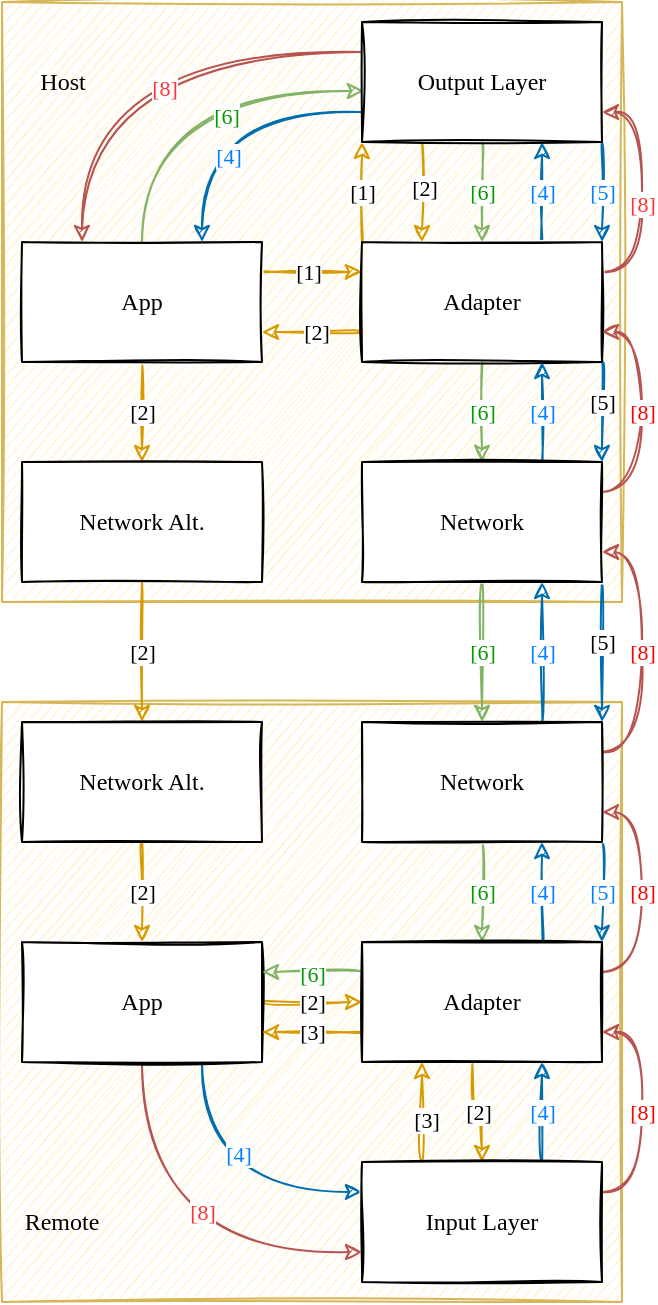 <mxfile version="14.5.1" type="github">
  <diagram id="R2lEEEUBdFMjLlhIrx00" name="Page-1">
    <mxGraphModel dx="450" dy="315" grid="1" gridSize="10" guides="1" tooltips="1" connect="1" arrows="1" fold="1" page="0" pageScale="1" pageWidth="850" pageHeight="1100" math="0" shadow="0" extFonts="Permanent Marker^https://fonts.googleapis.com/css?family=Permanent+Marker">
      <root>
        <mxCell id="0" />
        <mxCell id="1" parent="0" />
        <mxCell id="pU21dftAFh7mlRXFfOvP-20" value="" style="whiteSpace=wrap;html=1;sketch=1;fillColor=#fff2cc;strokeColor=#d6b656;fontFamily=Comic Sans MS;" parent="1" vertex="1">
          <mxGeometry x="10" y="360" width="310" height="300" as="geometry" />
        </mxCell>
        <mxCell id="pU21dftAFh7mlRXFfOvP-16" value="" style="whiteSpace=wrap;html=1;sketch=1;fillColor=#fff2cc;strokeColor=#d6b656;fontFamily=Comic Sans MS;" parent="1" vertex="1">
          <mxGeometry x="10" y="10" width="310" height="300" as="geometry" />
        </mxCell>
        <mxCell id="pU21dftAFh7mlRXFfOvP-2" style="edgeStyle=orthogonalEdgeStyle;orthogonalLoop=1;jettySize=auto;html=1;exitX=0.5;exitY=1;exitDx=0;exitDy=0;curved=1;sketch=1;fontFamily=Comic Sans MS;" parent="1" edge="1">
          <mxGeometry relative="1" as="geometry">
            <mxPoint x="60" y="230" as="sourcePoint" />
            <mxPoint x="60" y="230" as="targetPoint" />
          </mxGeometry>
        </mxCell>
        <mxCell id="pU21dftAFh7mlRXFfOvP-7" style="edgeStyle=orthogonalEdgeStyle;orthogonalLoop=1;jettySize=auto;html=1;exitX=1;exitY=0.25;exitDx=0;exitDy=0;entryX=0;entryY=0.25;entryDx=0;entryDy=0;curved=1;fillColor=#ffcd28;strokeColor=#d79b00;sketch=1;gradientColor=#ffa500;fontFamily=Comic Sans MS;" parent="1" source="pU21dftAFh7mlRXFfOvP-4" target="pU21dftAFh7mlRXFfOvP-5" edge="1">
          <mxGeometry relative="1" as="geometry" />
        </mxCell>
        <mxCell id="pU21dftAFh7mlRXFfOvP-11" value="[1]" style="edgeLabel;html=1;align=center;verticalAlign=middle;resizable=0;points=[];sketch=1;fontFamily=Comic Sans MS;" parent="pU21dftAFh7mlRXFfOvP-7" vertex="1" connectable="0">
          <mxGeometry x="-0.079" relative="1" as="geometry">
            <mxPoint as="offset" />
          </mxGeometry>
        </mxCell>
        <mxCell id="pU21dftAFh7mlRXFfOvP-18" value="[2]" style="edgeStyle=orthogonalEdgeStyle;orthogonalLoop=1;jettySize=auto;html=1;exitX=0.5;exitY=1;exitDx=0;exitDy=0;entryX=0.5;entryY=0;entryDx=0;entryDy=0;curved=1;fillColor=#ffcd28;strokeColor=#d79b00;sketch=1;gradientColor=#ffa500;fontFamily=Comic Sans MS;" parent="1" source="pU21dftAFh7mlRXFfOvP-4" target="pU21dftAFh7mlRXFfOvP-14" edge="1">
          <mxGeometry relative="1" as="geometry" />
        </mxCell>
        <mxCell id="pU21dftAFh7mlRXFfOvP-54" style="edgeStyle=orthogonalEdgeStyle;orthogonalLoop=1;jettySize=auto;html=1;exitX=0.5;exitY=0;exitDx=0;exitDy=0;entryX=0.008;entryY=0.575;entryDx=0;entryDy=0;curved=1;sketch=1;fontFamily=Comic Sans MS;entryPerimeter=0;fillColor=#d5e8d4;strokeColor=#82b366;" parent="1" source="pU21dftAFh7mlRXFfOvP-4" target="pU21dftAFh7mlRXFfOvP-6" edge="1">
          <mxGeometry relative="1" as="geometry" />
        </mxCell>
        <mxCell id="xrkJ1RhqO17VFnVHTUfB-8" value="[6]" style="edgeLabel;html=1;align=center;verticalAlign=middle;resizable=0;points=[];sketch=1;fontFamily=Comic Sans MS;fontColor=#009900;" vertex="1" connectable="0" parent="pU21dftAFh7mlRXFfOvP-54">
          <mxGeometry x="0.258" y="-12" relative="1" as="geometry">
            <mxPoint as="offset" />
          </mxGeometry>
        </mxCell>
        <mxCell id="pU21dftAFh7mlRXFfOvP-4" value="App" style="whiteSpace=wrap;html=1;sketch=1;fontFamily=Comic Sans MS;" parent="1" vertex="1">
          <mxGeometry x="20" y="130" width="120" height="60" as="geometry" />
        </mxCell>
        <mxCell id="pU21dftAFh7mlRXFfOvP-8" value="[1]" style="edgeStyle=orthogonalEdgeStyle;orthogonalLoop=1;jettySize=auto;html=1;exitX=0;exitY=0;exitDx=0;exitDy=0;entryX=0;entryY=1;entryDx=0;entryDy=0;curved=1;fillColor=#ffcd28;strokeColor=#d79b00;sketch=1;gradientColor=#ffa500;fontFamily=Comic Sans MS;" parent="1" source="pU21dftAFh7mlRXFfOvP-5" target="pU21dftAFh7mlRXFfOvP-6" edge="1">
          <mxGeometry relative="1" as="geometry" />
        </mxCell>
        <mxCell id="pU21dftAFh7mlRXFfOvP-10" style="edgeStyle=orthogonalEdgeStyle;orthogonalLoop=1;jettySize=auto;html=1;exitX=0;exitY=0.75;exitDx=0;exitDy=0;entryX=1;entryY=0.75;entryDx=0;entryDy=0;curved=1;fillColor=#ffcd28;strokeColor=#d79b00;sketch=1;gradientColor=#ffa500;fontFamily=Comic Sans MS;" parent="1" source="pU21dftAFh7mlRXFfOvP-5" target="pU21dftAFh7mlRXFfOvP-4" edge="1">
          <mxGeometry relative="1" as="geometry" />
        </mxCell>
        <mxCell id="pU21dftAFh7mlRXFfOvP-13" value="[2]" style="edgeLabel;html=1;align=center;verticalAlign=middle;resizable=0;points=[];sketch=1;fontFamily=Comic Sans MS;" parent="pU21dftAFh7mlRXFfOvP-10" vertex="1" connectable="0">
          <mxGeometry x="-0.059" relative="1" as="geometry">
            <mxPoint as="offset" />
          </mxGeometry>
        </mxCell>
        <mxCell id="pU21dftAFh7mlRXFfOvP-39" value="[4]" style="edgeStyle=orthogonalEdgeStyle;orthogonalLoop=1;jettySize=auto;html=1;exitX=0.75;exitY=0;exitDx=0;exitDy=0;entryX=0.75;entryY=1;entryDx=0;entryDy=0;curved=1;fillColor=#1ba1e2;strokeColor=#006EAF;sketch=1;fontFamily=Comic Sans MS;fontColor=#007FFF;" parent="1" source="pU21dftAFh7mlRXFfOvP-5" target="pU21dftAFh7mlRXFfOvP-6" edge="1">
          <mxGeometry relative="1" as="geometry" />
        </mxCell>
        <mxCell id="pU21dftAFh7mlRXFfOvP-42" style="edgeStyle=orthogonalEdgeStyle;orthogonalLoop=1;jettySize=auto;html=1;exitX=1;exitY=1;exitDx=0;exitDy=0;entryX=1;entryY=0;entryDx=0;entryDy=0;curved=1;sketch=1;fillColor=#1ba1e2;strokeColor=#006EAF;fontFamily=Comic Sans MS;fontColor=#007FFF;" parent="1" source="pU21dftAFh7mlRXFfOvP-5" target="pU21dftAFh7mlRXFfOvP-15" edge="1">
          <mxGeometry relative="1" as="geometry" />
        </mxCell>
        <mxCell id="pU21dftAFh7mlRXFfOvP-43" value="[5]" style="edgeLabel;html=1;align=center;verticalAlign=middle;resizable=0;points=[];sketch=1;fontFamily=Comic Sans MS;" parent="pU21dftAFh7mlRXFfOvP-42" vertex="1" connectable="0">
          <mxGeometry x="-0.48" y="-1" relative="1" as="geometry">
            <mxPoint x="1" y="7.14" as="offset" />
          </mxGeometry>
        </mxCell>
        <mxCell id="pU21dftAFh7mlRXFfOvP-48" value="[6]" style="edgeStyle=orthogonalEdgeStyle;orthogonalLoop=1;jettySize=auto;html=1;entryX=0.5;entryY=0;entryDx=0;entryDy=0;curved=1;sketch=1;fontFamily=Comic Sans MS;exitX=0.5;exitY=1;exitDx=0;exitDy=0;fillColor=#d5e8d4;strokeColor=#82b366;fontColor=#009900;" parent="1" source="pU21dftAFh7mlRXFfOvP-5" target="pU21dftAFh7mlRXFfOvP-15" edge="1">
          <mxGeometry relative="1" as="geometry">
            <mxPoint x="220" y="190" as="sourcePoint" />
          </mxGeometry>
        </mxCell>
        <mxCell id="pU21dftAFh7mlRXFfOvP-66" style="edgeStyle=orthogonalEdgeStyle;orthogonalLoop=1;jettySize=auto;html=1;exitX=1;exitY=0.25;exitDx=0;exitDy=0;entryX=1;entryY=0.75;entryDx=0;entryDy=0;curved=1;sketch=1;fontFamily=Comic Sans MS;fillColor=#f8cecc;strokeColor=#b85450;fontColor=#FF0000;" parent="1" source="pU21dftAFh7mlRXFfOvP-5" target="pU21dftAFh7mlRXFfOvP-6" edge="1">
          <mxGeometry relative="1" as="geometry" />
        </mxCell>
        <mxCell id="pU21dftAFh7mlRXFfOvP-68" value="[8]" style="edgeLabel;html=1;align=center;verticalAlign=middle;resizable=0;points=[];sketch=1;fontFamily=Comic Sans MS;fontColor=#FF3333;" parent="pU21dftAFh7mlRXFfOvP-66" vertex="1" connectable="0">
          <mxGeometry x="-0.092" relative="1" as="geometry">
            <mxPoint as="offset" />
          </mxGeometry>
        </mxCell>
        <mxCell id="pU21dftAFh7mlRXFfOvP-5" value="Adapter" style="whiteSpace=wrap;html=1;sketch=1;fontFamily=Comic Sans MS;" parent="1" vertex="1">
          <mxGeometry x="190" y="130" width="120" height="60" as="geometry" />
        </mxCell>
        <mxCell id="pU21dftAFh7mlRXFfOvP-9" style="edgeStyle=orthogonalEdgeStyle;orthogonalLoop=1;jettySize=auto;html=1;entryX=0.25;entryY=0;entryDx=0;entryDy=0;exitX=0.25;exitY=1;exitDx=0;exitDy=0;curved=1;fillColor=#ffcd28;strokeColor=#d79b00;sketch=1;gradientColor=#ffa500;fontFamily=Comic Sans MS;" parent="1" source="pU21dftAFh7mlRXFfOvP-6" target="pU21dftAFh7mlRXFfOvP-5" edge="1">
          <mxGeometry relative="1" as="geometry" />
        </mxCell>
        <mxCell id="pU21dftAFh7mlRXFfOvP-12" value="[2]" style="edgeLabel;html=1;align=center;verticalAlign=middle;resizable=0;points=[];sketch=1;fontFamily=Comic Sans MS;" parent="pU21dftAFh7mlRXFfOvP-9" vertex="1" connectable="0">
          <mxGeometry x="-0.087" y="1" relative="1" as="geometry">
            <mxPoint as="offset" />
          </mxGeometry>
        </mxCell>
        <mxCell id="pU21dftAFh7mlRXFfOvP-41" value="[5]" style="edgeStyle=orthogonalEdgeStyle;orthogonalLoop=1;jettySize=auto;html=1;exitX=1;exitY=1;exitDx=0;exitDy=0;entryX=1;entryY=0;entryDx=0;entryDy=0;curved=1;sketch=1;fillColor=#1ba1e2;strokeColor=#006EAF;fontFamily=Comic Sans MS;fontColor=#007FFF;" parent="1" source="pU21dftAFh7mlRXFfOvP-6" target="pU21dftAFh7mlRXFfOvP-5" edge="1">
          <mxGeometry relative="1" as="geometry" />
        </mxCell>
        <mxCell id="pU21dftAFh7mlRXFfOvP-56" value="[6]" style="edgeStyle=orthogonalEdgeStyle;orthogonalLoop=1;jettySize=auto;html=1;exitX=0.5;exitY=1;exitDx=0;exitDy=0;entryX=0.5;entryY=0;entryDx=0;entryDy=0;curved=1;sketch=1;fontFamily=Comic Sans MS;fillColor=#d5e8d4;strokeColor=#82b366;fontColor=#009900;" parent="1" source="pU21dftAFh7mlRXFfOvP-6" target="pU21dftAFh7mlRXFfOvP-5" edge="1">
          <mxGeometry relative="1" as="geometry" />
        </mxCell>
        <mxCell id="pU21dftAFh7mlRXFfOvP-69" style="edgeStyle=orthogonalEdgeStyle;orthogonalLoop=1;jettySize=auto;html=1;exitX=0;exitY=0.25;exitDx=0;exitDy=0;entryX=0.25;entryY=0;entryDx=0;entryDy=0;curved=1;sketch=1;fontFamily=Comic Sans MS;fillColor=#f8cecc;strokeColor=#b85450;fontColor=#FF0000;" parent="1" source="pU21dftAFh7mlRXFfOvP-6" target="pU21dftAFh7mlRXFfOvP-4" edge="1">
          <mxGeometry relative="1" as="geometry" />
        </mxCell>
        <mxCell id="xrkJ1RhqO17VFnVHTUfB-9" value="[8]" style="edgeLabel;html=1;align=center;verticalAlign=middle;resizable=0;points=[];sketch=1;fontFamily=Comic Sans MS;fontColor=#FF3333;" vertex="1" connectable="0" parent="pU21dftAFh7mlRXFfOvP-69">
          <mxGeometry x="-0.158" y="18" relative="1" as="geometry">
            <mxPoint as="offset" />
          </mxGeometry>
        </mxCell>
        <mxCell id="xrkJ1RhqO17VFnVHTUfB-3" style="edgeStyle=orthogonalEdgeStyle;curved=1;rounded=1;orthogonalLoop=1;jettySize=auto;html=1;exitX=0;exitY=0.75;exitDx=0;exitDy=0;entryX=0.75;entryY=0;entryDx=0;entryDy=0;fillColor=#1ba1e2;strokeColor=#006EAF;sketch=1;fontFamily=Comic Sans MS;fontColor=#007FFF;" edge="1" parent="1" source="pU21dftAFh7mlRXFfOvP-6" target="pU21dftAFh7mlRXFfOvP-4">
          <mxGeometry relative="1" as="geometry" />
        </mxCell>
        <mxCell id="xrkJ1RhqO17VFnVHTUfB-4" value="[4]" style="edgeLabel;html=1;align=center;verticalAlign=middle;resizable=0;points=[];sketch=1;fontFamily=Comic Sans MS;fontColor=#007FFF;" vertex="1" connectable="0" parent="xrkJ1RhqO17VFnVHTUfB-3">
          <mxGeometry x="-0.079" y="22" relative="1" as="geometry">
            <mxPoint as="offset" />
          </mxGeometry>
        </mxCell>
        <mxCell id="pU21dftAFh7mlRXFfOvP-6" value="Output Layer" style="whiteSpace=wrap;html=1;sketch=1;fontFamily=Comic Sans MS;" parent="1" vertex="1">
          <mxGeometry x="190" y="20" width="120" height="60" as="geometry" />
        </mxCell>
        <mxCell id="pU21dftAFh7mlRXFfOvP-24" value="[2]" style="edgeStyle=orthogonalEdgeStyle;orthogonalLoop=1;jettySize=auto;html=1;exitX=0.5;exitY=1;exitDx=0;exitDy=0;entryX=0.5;entryY=0;entryDx=0;entryDy=0;curved=1;fillColor=#ffe6cc;strokeColor=#d79b00;sketch=1;fontFamily=Comic Sans MS;" parent="1" source="pU21dftAFh7mlRXFfOvP-14" target="pU21dftAFh7mlRXFfOvP-23" edge="1">
          <mxGeometry relative="1" as="geometry" />
        </mxCell>
        <mxCell id="pU21dftAFh7mlRXFfOvP-14" value="Network Alt." style="whiteSpace=wrap;html=1;sketch=1;fontFamily=Comic Sans MS;" parent="1" vertex="1">
          <mxGeometry x="20" y="240" width="120" height="60" as="geometry" />
        </mxCell>
        <mxCell id="pU21dftAFh7mlRXFfOvP-38" value="[4]" style="edgeStyle=orthogonalEdgeStyle;orthogonalLoop=1;jettySize=auto;html=1;exitX=0.75;exitY=0;exitDx=0;exitDy=0;entryX=0.75;entryY=1;entryDx=0;entryDy=0;curved=1;fillColor=#1ba1e2;strokeColor=#006EAF;sketch=1;fontFamily=Comic Sans MS;fontColor=#007FFF;" parent="1" source="pU21dftAFh7mlRXFfOvP-15" target="pU21dftAFh7mlRXFfOvP-5" edge="1">
          <mxGeometry relative="1" as="geometry" />
        </mxCell>
        <mxCell id="pU21dftAFh7mlRXFfOvP-44" style="edgeStyle=orthogonalEdgeStyle;orthogonalLoop=1;jettySize=auto;html=1;exitX=1;exitY=1;exitDx=0;exitDy=0;entryX=1;entryY=0;entryDx=0;entryDy=0;curved=1;sketch=1;fillColor=#1ba1e2;strokeColor=#006EAF;fontFamily=Comic Sans MS;fontColor=#007FFF;" parent="1" source="pU21dftAFh7mlRXFfOvP-15" target="pU21dftAFh7mlRXFfOvP-27" edge="1">
          <mxGeometry relative="1" as="geometry" />
        </mxCell>
        <mxCell id="pU21dftAFh7mlRXFfOvP-45" value="[5]" style="edgeLabel;html=1;align=center;verticalAlign=middle;resizable=0;points=[];sketch=1;fontFamily=Comic Sans MS;" parent="pU21dftAFh7mlRXFfOvP-44" vertex="1" connectable="0">
          <mxGeometry x="0.252" relative="1" as="geometry">
            <mxPoint y="-13.81" as="offset" />
          </mxGeometry>
        </mxCell>
        <mxCell id="pU21dftAFh7mlRXFfOvP-49" value="[6]" style="edgeStyle=orthogonalEdgeStyle;orthogonalLoop=1;jettySize=auto;html=1;exitX=0.5;exitY=1;exitDx=0;exitDy=0;entryX=0.5;entryY=0;entryDx=0;entryDy=0;curved=1;sketch=1;fontFamily=Comic Sans MS;fillColor=#d5e8d4;strokeColor=#82b366;fontColor=#009900;" parent="1" source="pU21dftAFh7mlRXFfOvP-15" target="pU21dftAFh7mlRXFfOvP-27" edge="1">
          <mxGeometry relative="1" as="geometry" />
        </mxCell>
        <mxCell id="pU21dftAFh7mlRXFfOvP-65" value="[8]" style="edgeStyle=orthogonalEdgeStyle;orthogonalLoop=1;jettySize=auto;html=1;exitX=1;exitY=0.25;exitDx=0;exitDy=0;entryX=1;entryY=0.75;entryDx=0;entryDy=0;curved=1;sketch=1;fontFamily=Comic Sans MS;fillColor=#f8cecc;strokeColor=#b85450;fontColor=#FF0000;" parent="1" source="pU21dftAFh7mlRXFfOvP-15" target="pU21dftAFh7mlRXFfOvP-5" edge="1">
          <mxGeometry relative="1" as="geometry" />
        </mxCell>
        <mxCell id="pU21dftAFh7mlRXFfOvP-15" value="Network" style="whiteSpace=wrap;html=1;sketch=1;fontFamily=Comic Sans MS;" parent="1" vertex="1">
          <mxGeometry x="190" y="240" width="120" height="60" as="geometry" />
        </mxCell>
        <mxCell id="pU21dftAFh7mlRXFfOvP-17" value="Host" style="text;html=1;align=center;verticalAlign=middle;resizable=0;points=[];autosize=1;sketch=1;fontFamily=Comic Sans MS;" parent="1" vertex="1">
          <mxGeometry x="20" y="40" width="40" height="20" as="geometry" />
        </mxCell>
        <mxCell id="pU21dftAFh7mlRXFfOvP-21" value="Remote" style="text;html=1;strokeColor=none;fillColor=none;align=center;verticalAlign=middle;whiteSpace=wrap;sketch=1;fontFamily=Comic Sans MS;" parent="1" vertex="1">
          <mxGeometry x="20" y="610" width="40" height="20" as="geometry" />
        </mxCell>
        <mxCell id="pU21dftAFh7mlRXFfOvP-26" value="[2]" style="edgeStyle=orthogonalEdgeStyle;orthogonalLoop=1;jettySize=auto;html=1;exitX=0.5;exitY=1;exitDx=0;exitDy=0;entryX=0.5;entryY=0;entryDx=0;entryDy=0;curved=1;fillColor=#ffe6cc;strokeColor=#d79b00;sketch=1;fontFamily=Comic Sans MS;" parent="1" source="pU21dftAFh7mlRXFfOvP-23" target="pU21dftAFh7mlRXFfOvP-25" edge="1">
          <mxGeometry relative="1" as="geometry" />
        </mxCell>
        <mxCell id="pU21dftAFh7mlRXFfOvP-23" value="Network Alt." style="whiteSpace=wrap;html=1;sketch=1;fontFamily=Comic Sans MS;" parent="1" vertex="1">
          <mxGeometry x="20" y="370" width="120" height="60" as="geometry" />
        </mxCell>
        <mxCell id="pU21dftAFh7mlRXFfOvP-30" value="[2]" style="edgeStyle=orthogonalEdgeStyle;orthogonalLoop=1;jettySize=auto;html=1;exitX=1;exitY=0.5;exitDx=0;exitDy=0;entryX=0;entryY=0.5;entryDx=0;entryDy=0;curved=1;fillColor=#ffe6cc;strokeColor=#d79b00;sketch=1;fontFamily=Comic Sans MS;" parent="1" source="pU21dftAFh7mlRXFfOvP-25" target="pU21dftAFh7mlRXFfOvP-28" edge="1">
          <mxGeometry relative="1" as="geometry" />
        </mxCell>
        <mxCell id="pU21dftAFh7mlRXFfOvP-35" value="" style="edgeStyle=orthogonalEdgeStyle;orthogonalLoop=1;jettySize=auto;html=1;exitX=0.75;exitY=1;exitDx=0;exitDy=0;entryX=0;entryY=0.25;entryDx=0;entryDy=0;curved=1;fillColor=#1ba1e2;strokeColor=#006EAF;sketch=1;fontFamily=Comic Sans MS;fontColor=#007FFF;" parent="1" source="pU21dftAFh7mlRXFfOvP-25" target="pU21dftAFh7mlRXFfOvP-29" edge="1">
          <mxGeometry relative="1" as="geometry" />
        </mxCell>
        <mxCell id="xrkJ1RhqO17VFnVHTUfB-6" value="[4]" style="edgeLabel;html=1;align=center;verticalAlign=middle;resizable=0;points=[];sketch=1;fontFamily=Comic Sans MS;fontColor=#007FFF;" vertex="1" connectable="0" parent="pU21dftAFh7mlRXFfOvP-35">
          <mxGeometry x="-0.366" y="18" relative="1" as="geometry">
            <mxPoint as="offset" />
          </mxGeometry>
        </mxCell>
        <mxCell id="pU21dftAFh7mlRXFfOvP-58" style="edgeStyle=orthogonalEdgeStyle;orthogonalLoop=1;jettySize=auto;html=1;exitX=0.5;exitY=1;exitDx=0;exitDy=0;entryX=0;entryY=0.75;entryDx=0;entryDy=0;curved=1;sketch=1;fontFamily=Comic Sans MS;fillColor=#f8cecc;strokeColor=#b85450;fontColor=#FF3333;" parent="1" source="pU21dftAFh7mlRXFfOvP-25" target="pU21dftAFh7mlRXFfOvP-29" edge="1">
          <mxGeometry relative="1" as="geometry" />
        </mxCell>
        <mxCell id="xrkJ1RhqO17VFnVHTUfB-7" value="[8]" style="edgeLabel;html=1;align=center;verticalAlign=middle;resizable=0;points=[];sketch=1;fontFamily=Comic Sans MS;fontColor=#FF3333;" vertex="1" connectable="0" parent="pU21dftAFh7mlRXFfOvP-58">
          <mxGeometry x="0.22" y="20" relative="1" as="geometry">
            <mxPoint as="offset" />
          </mxGeometry>
        </mxCell>
        <mxCell id="pU21dftAFh7mlRXFfOvP-25" value="App" style="whiteSpace=wrap;html=1;sketch=1;fontFamily=Comic Sans MS;" parent="1" vertex="1">
          <mxGeometry x="20" y="480" width="120" height="60" as="geometry" />
        </mxCell>
        <mxCell id="pU21dftAFh7mlRXFfOvP-37" value="[4]" style="edgeStyle=orthogonalEdgeStyle;orthogonalLoop=1;jettySize=auto;html=1;exitX=0.75;exitY=0;exitDx=0;exitDy=0;entryX=0.75;entryY=1;entryDx=0;entryDy=0;curved=1;fillColor=#1ba1e2;strokeColor=#006EAF;sketch=1;fontFamily=Comic Sans MS;fontColor=#007FFF;" parent="1" source="pU21dftAFh7mlRXFfOvP-27" target="pU21dftAFh7mlRXFfOvP-15" edge="1">
          <mxGeometry relative="1" as="geometry" />
        </mxCell>
        <mxCell id="pU21dftAFh7mlRXFfOvP-46" value="[5]" style="edgeStyle=orthogonalEdgeStyle;orthogonalLoop=1;jettySize=auto;html=1;exitX=1;exitY=1;exitDx=0;exitDy=0;curved=1;sketch=1;fontFamily=Comic Sans MS;entryX=1;entryY=0;entryDx=0;entryDy=0;fillColor=#1ba1e2;strokeColor=#006EAF;fontColor=#007FFF;" parent="1" source="pU21dftAFh7mlRXFfOvP-27" target="pU21dftAFh7mlRXFfOvP-28" edge="1">
          <mxGeometry relative="1" as="geometry" />
        </mxCell>
        <mxCell id="pU21dftAFh7mlRXFfOvP-53" value="[6]" style="edgeStyle=orthogonalEdgeStyle;orthogonalLoop=1;jettySize=auto;html=1;exitX=0.5;exitY=1;exitDx=0;exitDy=0;entryX=0.5;entryY=0;entryDx=0;entryDy=0;curved=1;sketch=1;fontFamily=Comic Sans MS;fillColor=#d5e8d4;strokeColor=#82b366;fontColor=#009900;" parent="1" source="pU21dftAFh7mlRXFfOvP-27" target="pU21dftAFh7mlRXFfOvP-28" edge="1">
          <mxGeometry relative="1" as="geometry" />
        </mxCell>
        <mxCell id="pU21dftAFh7mlRXFfOvP-64" value="[8]" style="edgeStyle=orthogonalEdgeStyle;orthogonalLoop=1;jettySize=auto;html=1;exitX=1;exitY=0.25;exitDx=0;exitDy=0;entryX=1;entryY=0.75;entryDx=0;entryDy=0;curved=1;sketch=1;fontFamily=Comic Sans MS;fillColor=#f8cecc;strokeColor=#b85450;fontColor=#FF0000;" parent="1" source="pU21dftAFh7mlRXFfOvP-27" target="pU21dftAFh7mlRXFfOvP-15" edge="1">
          <mxGeometry relative="1" as="geometry" />
        </mxCell>
        <mxCell id="pU21dftAFh7mlRXFfOvP-27" value="Network" style="whiteSpace=wrap;html=1;sketch=1;fontFamily=Comic Sans MS;" parent="1" vertex="1">
          <mxGeometry x="190" y="370" width="120" height="60" as="geometry" />
        </mxCell>
        <mxCell id="pU21dftAFh7mlRXFfOvP-31" value="[2]" style="edgeStyle=orthogonalEdgeStyle;orthogonalLoop=1;jettySize=auto;html=1;exitX=0.46;exitY=1.016;exitDx=0;exitDy=0;entryX=0.5;entryY=0;entryDx=0;entryDy=0;exitPerimeter=0;curved=1;fillColor=#ffe6cc;strokeColor=#d79b00;sketch=1;fontFamily=Comic Sans MS;" parent="1" source="pU21dftAFh7mlRXFfOvP-28" target="pU21dftAFh7mlRXFfOvP-29" edge="1">
          <mxGeometry relative="1" as="geometry" />
        </mxCell>
        <mxCell id="pU21dftAFh7mlRXFfOvP-34" value="[3]" style="edgeStyle=orthogonalEdgeStyle;orthogonalLoop=1;jettySize=auto;html=1;exitX=0;exitY=0.75;exitDx=0;exitDy=0;entryX=1;entryY=0.75;entryDx=0;entryDy=0;curved=1;fillColor=#ffe6cc;strokeColor=#d79b00;sketch=1;fontFamily=Comic Sans MS;" parent="1" source="pU21dftAFh7mlRXFfOvP-28" target="pU21dftAFh7mlRXFfOvP-25" edge="1">
          <mxGeometry relative="1" as="geometry" />
        </mxCell>
        <mxCell id="pU21dftAFh7mlRXFfOvP-36" value="[4]" style="edgeStyle=orthogonalEdgeStyle;orthogonalLoop=1;jettySize=auto;html=1;exitX=0.75;exitY=0;exitDx=0;exitDy=0;curved=1;entryX=0.75;entryY=1;entryDx=0;entryDy=0;fillColor=#1ba1e2;strokeColor=#006EAF;sketch=1;fontFamily=Comic Sans MS;fontColor=#007FFF;" parent="1" source="pU21dftAFh7mlRXFfOvP-28" target="pU21dftAFh7mlRXFfOvP-27" edge="1">
          <mxGeometry relative="1" as="geometry">
            <mxPoint x="220" y="430" as="targetPoint" />
          </mxGeometry>
        </mxCell>
        <mxCell id="pU21dftAFh7mlRXFfOvP-50" style="edgeStyle=orthogonalEdgeStyle;orthogonalLoop=1;jettySize=auto;html=1;exitX=0;exitY=0.25;exitDx=0;exitDy=0;entryX=1;entryY=0.25;entryDx=0;entryDy=0;curved=1;sketch=1;fontFamily=Comic Sans MS;fillColor=#d5e8d4;strokeColor=#82b366;fontColor=#009900;" parent="1" source="pU21dftAFh7mlRXFfOvP-28" target="pU21dftAFh7mlRXFfOvP-25" edge="1">
          <mxGeometry relative="1" as="geometry" />
        </mxCell>
        <mxCell id="pU21dftAFh7mlRXFfOvP-52" value="[6]" style="edgeLabel;html=1;align=center;verticalAlign=middle;resizable=0;points=[];sketch=1;fontFamily=Comic Sans MS;fontColor=#009900;" parent="pU21dftAFh7mlRXFfOvP-50" vertex="1" connectable="0">
          <mxGeometry x="0.085" y="1" relative="1" as="geometry">
            <mxPoint x="2.14" as="offset" />
          </mxGeometry>
        </mxCell>
        <mxCell id="pU21dftAFh7mlRXFfOvP-63" value="[8]" style="edgeStyle=orthogonalEdgeStyle;orthogonalLoop=1;jettySize=auto;html=1;exitX=1;exitY=0.25;exitDx=0;exitDy=0;entryX=1;entryY=0.75;entryDx=0;entryDy=0;curved=1;sketch=1;fontFamily=Comic Sans MS;fillColor=#f8cecc;strokeColor=#b85450;fontColor=#FF0000;" parent="1" source="pU21dftAFh7mlRXFfOvP-28" target="pU21dftAFh7mlRXFfOvP-27" edge="1">
          <mxGeometry relative="1" as="geometry" />
        </mxCell>
        <mxCell id="pU21dftAFh7mlRXFfOvP-28" value="Adapter" style="whiteSpace=wrap;html=1;sketch=1;fontFamily=Comic Sans MS;" parent="1" vertex="1">
          <mxGeometry x="190" y="480" width="120" height="60" as="geometry" />
        </mxCell>
        <mxCell id="pU21dftAFh7mlRXFfOvP-32" style="edgeStyle=orthogonalEdgeStyle;orthogonalLoop=1;jettySize=auto;html=1;exitX=0.25;exitY=0;exitDx=0;exitDy=0;entryX=0.25;entryY=1;entryDx=0;entryDy=0;curved=1;fillColor=#ffe6cc;strokeColor=#d79b00;sketch=1;fontFamily=Comic Sans MS;" parent="1" source="pU21dftAFh7mlRXFfOvP-29" target="pU21dftAFh7mlRXFfOvP-28" edge="1">
          <mxGeometry relative="1" as="geometry" />
        </mxCell>
        <mxCell id="pU21dftAFh7mlRXFfOvP-33" value="[3]" style="edgeLabel;html=1;align=center;verticalAlign=middle;resizable=0;points=[];sketch=1;fontFamily=Comic Sans MS;" parent="pU21dftAFh7mlRXFfOvP-32" vertex="1" connectable="0">
          <mxGeometry x="-0.153" y="-2" relative="1" as="geometry">
            <mxPoint as="offset" />
          </mxGeometry>
        </mxCell>
        <mxCell id="xrkJ1RhqO17VFnVHTUfB-2" value="[4]" style="edgeStyle=orthogonalEdgeStyle;rounded=1;orthogonalLoop=1;jettySize=auto;html=1;exitX=0.75;exitY=0;exitDx=0;exitDy=0;entryX=0.75;entryY=1;entryDx=0;entryDy=0;curved=1;fillColor=#1ba1e2;strokeColor=#006EAF;sketch=1;fontFamily=Comic Sans MS;fontColor=#007FFF;" edge="1" parent="1" source="pU21dftAFh7mlRXFfOvP-29" target="pU21dftAFh7mlRXFfOvP-28">
          <mxGeometry relative="1" as="geometry" />
        </mxCell>
        <mxCell id="xrkJ1RhqO17VFnVHTUfB-5" value="[8]" style="edgeStyle=orthogonalEdgeStyle;curved=1;rounded=1;orthogonalLoop=1;jettySize=auto;html=1;exitX=1;exitY=0.25;exitDx=0;exitDy=0;entryX=1;entryY=0.75;entryDx=0;entryDy=0;sketch=1;fontFamily=Comic Sans MS;fillColor=#f8cecc;strokeColor=#b85450;fontColor=#FF0000;" edge="1" parent="1" source="pU21dftAFh7mlRXFfOvP-29" target="pU21dftAFh7mlRXFfOvP-28">
          <mxGeometry relative="1" as="geometry" />
        </mxCell>
        <mxCell id="pU21dftAFh7mlRXFfOvP-29" value="Input Layer" style="whiteSpace=wrap;html=1;sketch=1;fontFamily=Comic Sans MS;" parent="1" vertex="1">
          <mxGeometry x="190" y="590" width="120" height="60" as="geometry" />
        </mxCell>
      </root>
    </mxGraphModel>
  </diagram>
</mxfile>
